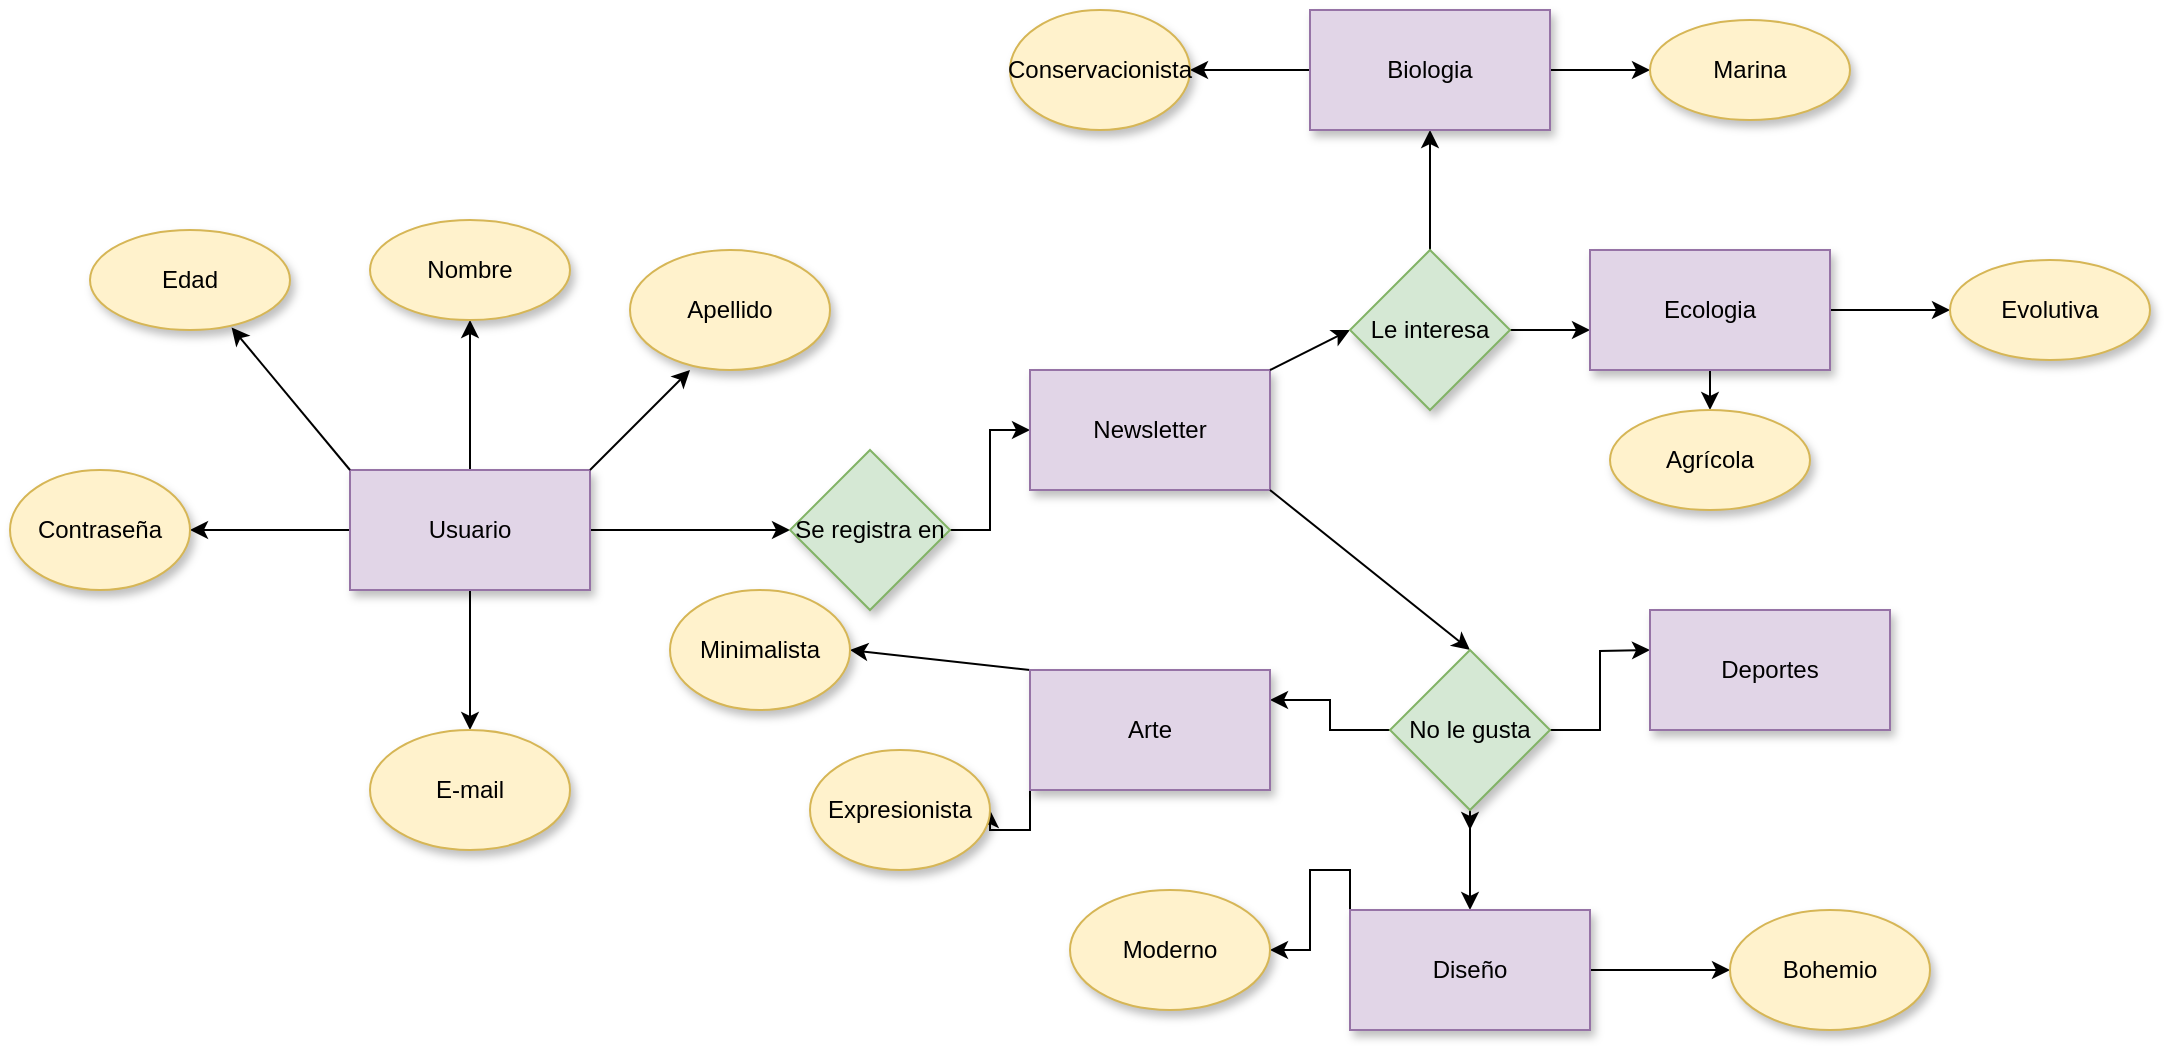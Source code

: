 <mxfile version="20.8.15" type="github">
  <diagram name="Página-1" id="8A7TZuWNmLD7l289WF7t">
    <mxGraphModel dx="1780" dy="1811" grid="1" gridSize="10" guides="1" tooltips="1" connect="1" arrows="1" fold="1" page="1" pageScale="1" pageWidth="827" pageHeight="1169" math="0" shadow="0">
      <root>
        <mxCell id="0" />
        <mxCell id="1" parent="0" />
        <mxCell id="3NBMnBzRhoccwVoPlijh-3" value="" style="edgeStyle=orthogonalEdgeStyle;rounded=0;orthogonalLoop=1;jettySize=auto;html=1;" edge="1" parent="1" source="3NBMnBzRhoccwVoPlijh-1" target="3NBMnBzRhoccwVoPlijh-2">
          <mxGeometry relative="1" as="geometry" />
        </mxCell>
        <mxCell id="3NBMnBzRhoccwVoPlijh-7" value="" style="edgeStyle=orthogonalEdgeStyle;rounded=0;orthogonalLoop=1;jettySize=auto;html=1;" edge="1" parent="1" source="3NBMnBzRhoccwVoPlijh-1">
          <mxGeometry relative="1" as="geometry">
            <mxPoint x="170" y="170" as="targetPoint" />
          </mxGeometry>
        </mxCell>
        <mxCell id="3NBMnBzRhoccwVoPlijh-9" value="" style="edgeStyle=orthogonalEdgeStyle;rounded=0;orthogonalLoop=1;jettySize=auto;html=1;" edge="1" parent="1" source="3NBMnBzRhoccwVoPlijh-1">
          <mxGeometry relative="1" as="geometry">
            <mxPoint x="30" y="70" as="targetPoint" />
          </mxGeometry>
        </mxCell>
        <mxCell id="3NBMnBzRhoccwVoPlijh-11" value="" style="edgeStyle=orthogonalEdgeStyle;rounded=0;orthogonalLoop=1;jettySize=auto;html=1;" edge="1" parent="1" source="3NBMnBzRhoccwVoPlijh-1" target="3NBMnBzRhoccwVoPlijh-10">
          <mxGeometry relative="1" as="geometry" />
        </mxCell>
        <mxCell id="3NBMnBzRhoccwVoPlijh-1" value="Usuario" style="rounded=0;whiteSpace=wrap;html=1;fillColor=#e1d5e7;strokeColor=#9673a6;gradientColor=none;glass=0;shadow=1;" vertex="1" parent="1">
          <mxGeometry x="110" y="40" width="120" height="60" as="geometry" />
        </mxCell>
        <mxCell id="3NBMnBzRhoccwVoPlijh-5" value="" style="edgeStyle=orthogonalEdgeStyle;rounded=0;orthogonalLoop=1;jettySize=auto;html=1;" edge="1" parent="1" source="3NBMnBzRhoccwVoPlijh-2" target="3NBMnBzRhoccwVoPlijh-4">
          <mxGeometry relative="1" as="geometry" />
        </mxCell>
        <mxCell id="3NBMnBzRhoccwVoPlijh-2" value="Se registra en " style="rhombus;whiteSpace=wrap;html=1;fillColor=#d5e8d4;strokeColor=#82b366;rounded=0;glass=0;shadow=1;" vertex="1" parent="1">
          <mxGeometry x="330" y="30" width="80" height="80" as="geometry" />
        </mxCell>
        <mxCell id="3NBMnBzRhoccwVoPlijh-4" value="Newsletter" style="rounded=0;whiteSpace=wrap;html=1;fillColor=#e1d5e7;strokeColor=#9673a6;glass=0;shadow=1;" vertex="1" parent="1">
          <mxGeometry x="450" y="-10" width="120" height="60" as="geometry" />
        </mxCell>
        <mxCell id="3NBMnBzRhoccwVoPlijh-10" value="Nombre" style="ellipse;whiteSpace=wrap;html=1;fillColor=#fff2cc;strokeColor=#d6b656;rounded=0;glass=0;shadow=1;" vertex="1" parent="1">
          <mxGeometry x="120" y="-85" width="100" height="50" as="geometry" />
        </mxCell>
        <mxCell id="3NBMnBzRhoccwVoPlijh-14" value="" style="endArrow=classic;html=1;rounded=0;" edge="1" parent="1">
          <mxGeometry width="50" height="50" relative="1" as="geometry">
            <mxPoint x="230" y="40" as="sourcePoint" />
            <mxPoint x="280" y="-10" as="targetPoint" />
          </mxGeometry>
        </mxCell>
        <mxCell id="3NBMnBzRhoccwVoPlijh-18" value="Contraseña" style="ellipse;whiteSpace=wrap;html=1;rounded=0;shadow=1;glass=0;sketch=0;fillColor=#fff2cc;strokeColor=#d6b656;" vertex="1" parent="1">
          <mxGeometry x="-60" y="40" width="90" height="60" as="geometry" />
        </mxCell>
        <mxCell id="3NBMnBzRhoccwVoPlijh-19" value="Edad" style="ellipse;whiteSpace=wrap;html=1;rounded=0;shadow=1;glass=0;sketch=0;fillColor=#fff2cc;strokeColor=#d6b656;" vertex="1" parent="1">
          <mxGeometry x="-20" y="-80" width="100" height="50" as="geometry" />
        </mxCell>
        <mxCell id="3NBMnBzRhoccwVoPlijh-20" value="Apellido" style="ellipse;whiteSpace=wrap;html=1;rounded=0;shadow=1;glass=0;sketch=0;fillColor=#fff2cc;strokeColor=#d6b656;" vertex="1" parent="1">
          <mxGeometry x="250" y="-70" width="100" height="60" as="geometry" />
        </mxCell>
        <mxCell id="3NBMnBzRhoccwVoPlijh-22" value="" style="endArrow=classic;html=1;rounded=0;exitX=0;exitY=0;exitDx=0;exitDy=0;entryX=0.708;entryY=0.975;entryDx=0;entryDy=0;entryPerimeter=0;" edge="1" parent="1" source="3NBMnBzRhoccwVoPlijh-1" target="3NBMnBzRhoccwVoPlijh-19">
          <mxGeometry width="50" height="50" relative="1" as="geometry">
            <mxPoint x="80" as="sourcePoint" />
            <mxPoint x="130" y="-50" as="targetPoint" />
          </mxGeometry>
        </mxCell>
        <mxCell id="3NBMnBzRhoccwVoPlijh-23" value="E-mail" style="ellipse;whiteSpace=wrap;html=1;rounded=0;shadow=1;glass=0;sketch=0;fillColor=#fff2cc;strokeColor=#d6b656;" vertex="1" parent="1">
          <mxGeometry x="120" y="170" width="100" height="60" as="geometry" />
        </mxCell>
        <mxCell id="3NBMnBzRhoccwVoPlijh-25" value="" style="endArrow=classic;html=1;rounded=0;exitX=1;exitY=0;exitDx=0;exitDy=0;entryX=0;entryY=0.5;entryDx=0;entryDy=0;" edge="1" parent="1" source="3NBMnBzRhoccwVoPlijh-4" target="3NBMnBzRhoccwVoPlijh-26">
          <mxGeometry width="50" height="50" relative="1" as="geometry">
            <mxPoint x="610" y="20" as="sourcePoint" />
            <mxPoint x="630" as="targetPoint" />
          </mxGeometry>
        </mxCell>
        <mxCell id="3NBMnBzRhoccwVoPlijh-30" style="edgeStyle=orthogonalEdgeStyle;rounded=0;orthogonalLoop=1;jettySize=auto;html=1;exitX=0.5;exitY=0;exitDx=0;exitDy=0;" edge="1" parent="1" source="3NBMnBzRhoccwVoPlijh-26">
          <mxGeometry relative="1" as="geometry">
            <mxPoint x="650" y="-130" as="targetPoint" />
          </mxGeometry>
        </mxCell>
        <mxCell id="3NBMnBzRhoccwVoPlijh-32" style="edgeStyle=orthogonalEdgeStyle;rounded=0;orthogonalLoop=1;jettySize=auto;html=1;exitX=1;exitY=0.5;exitDx=0;exitDy=0;" edge="1" parent="1" source="3NBMnBzRhoccwVoPlijh-26">
          <mxGeometry relative="1" as="geometry">
            <mxPoint x="730" y="-30" as="targetPoint" />
          </mxGeometry>
        </mxCell>
        <mxCell id="3NBMnBzRhoccwVoPlijh-26" value="Le interesa " style="rhombus;whiteSpace=wrap;html=1;rounded=0;shadow=1;glass=0;sketch=0;fillColor=#d5e8d4;strokeColor=#82b366;" vertex="1" parent="1">
          <mxGeometry x="610" y="-70" width="80" height="80" as="geometry" />
        </mxCell>
        <mxCell id="3NBMnBzRhoccwVoPlijh-27" value="" style="endArrow=classic;html=1;rounded=0;exitX=1;exitY=1;exitDx=0;exitDy=0;entryX=0.5;entryY=0;entryDx=0;entryDy=0;" edge="1" parent="1" source="3NBMnBzRhoccwVoPlijh-4" target="3NBMnBzRhoccwVoPlijh-28">
          <mxGeometry width="50" height="50" relative="1" as="geometry">
            <mxPoint x="390" y="150" as="sourcePoint" />
            <mxPoint x="630" y="120" as="targetPoint" />
          </mxGeometry>
        </mxCell>
        <mxCell id="3NBMnBzRhoccwVoPlijh-35" style="edgeStyle=orthogonalEdgeStyle;rounded=0;orthogonalLoop=1;jettySize=auto;html=1;exitX=0.5;exitY=1;exitDx=0;exitDy=0;" edge="1" parent="1" source="3NBMnBzRhoccwVoPlijh-28">
          <mxGeometry relative="1" as="geometry">
            <mxPoint x="670" y="220" as="targetPoint" />
          </mxGeometry>
        </mxCell>
        <mxCell id="3NBMnBzRhoccwVoPlijh-36" style="edgeStyle=orthogonalEdgeStyle;rounded=0;orthogonalLoop=1;jettySize=auto;html=1;exitX=1;exitY=0.5;exitDx=0;exitDy=0;" edge="1" parent="1" source="3NBMnBzRhoccwVoPlijh-28">
          <mxGeometry relative="1" as="geometry">
            <mxPoint x="760" y="130" as="targetPoint" />
          </mxGeometry>
        </mxCell>
        <mxCell id="3NBMnBzRhoccwVoPlijh-62" style="edgeStyle=orthogonalEdgeStyle;rounded=0;orthogonalLoop=1;jettySize=auto;html=1;exitX=0;exitY=0.5;exitDx=0;exitDy=0;entryX=1;entryY=0.25;entryDx=0;entryDy=0;" edge="1" parent="1" source="3NBMnBzRhoccwVoPlijh-28" target="3NBMnBzRhoccwVoPlijh-60">
          <mxGeometry relative="1" as="geometry" />
        </mxCell>
        <mxCell id="3NBMnBzRhoccwVoPlijh-67" style="edgeStyle=orthogonalEdgeStyle;rounded=0;orthogonalLoop=1;jettySize=auto;html=1;exitX=0.5;exitY=1;exitDx=0;exitDy=0;entryX=0.5;entryY=0;entryDx=0;entryDy=0;" edge="1" parent="1" source="3NBMnBzRhoccwVoPlijh-28" target="3NBMnBzRhoccwVoPlijh-39">
          <mxGeometry relative="1" as="geometry" />
        </mxCell>
        <mxCell id="3NBMnBzRhoccwVoPlijh-28" value="No le gusta" style="rhombus;whiteSpace=wrap;html=1;rounded=0;shadow=1;glass=0;sketch=0;fillColor=#d5e8d4;strokeColor=#82b366;" vertex="1" parent="1">
          <mxGeometry x="630" y="130" width="80" height="80" as="geometry" />
        </mxCell>
        <mxCell id="3NBMnBzRhoccwVoPlijh-31" value="" style="endArrow=classic;html=1;rounded=0;exitX=0;exitY=0;exitDx=0;exitDy=0;" edge="1" parent="1" source="3NBMnBzRhoccwVoPlijh-60">
          <mxGeometry width="50" height="50" relative="1" as="geometry">
            <mxPoint x="370" y="130" as="sourcePoint" />
            <mxPoint x="360" y="130" as="targetPoint" />
          </mxGeometry>
        </mxCell>
        <mxCell id="3NBMnBzRhoccwVoPlijh-46" style="edgeStyle=orthogonalEdgeStyle;rounded=0;orthogonalLoop=1;jettySize=auto;html=1;exitX=1;exitY=0.5;exitDx=0;exitDy=0;" edge="1" parent="1" source="3NBMnBzRhoccwVoPlijh-37" target="3NBMnBzRhoccwVoPlijh-47">
          <mxGeometry relative="1" as="geometry">
            <mxPoint x="760" y="-160" as="targetPoint" />
          </mxGeometry>
        </mxCell>
        <mxCell id="3NBMnBzRhoccwVoPlijh-55" style="edgeStyle=orthogonalEdgeStyle;rounded=0;orthogonalLoop=1;jettySize=auto;html=1;exitX=0;exitY=0.5;exitDx=0;exitDy=0;" edge="1" parent="1" source="3NBMnBzRhoccwVoPlijh-37" target="3NBMnBzRhoccwVoPlijh-56">
          <mxGeometry relative="1" as="geometry">
            <mxPoint x="530" y="-160" as="targetPoint" />
          </mxGeometry>
        </mxCell>
        <mxCell id="3NBMnBzRhoccwVoPlijh-37" value="Biologia" style="rounded=0;whiteSpace=wrap;html=1;shadow=1;glass=0;sketch=0;fillColor=#e1d5e7;strokeColor=#9673a6;" vertex="1" parent="1">
          <mxGeometry x="590" y="-190" width="120" height="60" as="geometry" />
        </mxCell>
        <mxCell id="3NBMnBzRhoccwVoPlijh-50" style="edgeStyle=orthogonalEdgeStyle;rounded=0;orthogonalLoop=1;jettySize=auto;html=1;exitX=0.5;exitY=1;exitDx=0;exitDy=0;" edge="1" parent="1" source="3NBMnBzRhoccwVoPlijh-38">
          <mxGeometry relative="1" as="geometry">
            <mxPoint x="790" y="10" as="targetPoint" />
          </mxGeometry>
        </mxCell>
        <mxCell id="3NBMnBzRhoccwVoPlijh-52" style="edgeStyle=orthogonalEdgeStyle;rounded=0;orthogonalLoop=1;jettySize=auto;html=1;exitX=1;exitY=0.5;exitDx=0;exitDy=0;" edge="1" parent="1" source="3NBMnBzRhoccwVoPlijh-38" target="3NBMnBzRhoccwVoPlijh-53">
          <mxGeometry relative="1" as="geometry">
            <mxPoint x="880" y="-40" as="targetPoint" />
          </mxGeometry>
        </mxCell>
        <mxCell id="3NBMnBzRhoccwVoPlijh-38" value="Ecologia" style="rounded=0;whiteSpace=wrap;html=1;shadow=1;glass=0;sketch=0;fillColor=#e1d5e7;strokeColor=#9673a6;" vertex="1" parent="1">
          <mxGeometry x="730" y="-70" width="120" height="60" as="geometry" />
        </mxCell>
        <mxCell id="3NBMnBzRhoccwVoPlijh-44" style="edgeStyle=orthogonalEdgeStyle;rounded=0;orthogonalLoop=1;jettySize=auto;html=1;exitX=1;exitY=0.5;exitDx=0;exitDy=0;" edge="1" parent="1" source="3NBMnBzRhoccwVoPlijh-39" target="3NBMnBzRhoccwVoPlijh-45">
          <mxGeometry relative="1" as="geometry">
            <mxPoint x="760" y="250" as="targetPoint" />
          </mxGeometry>
        </mxCell>
        <mxCell id="3NBMnBzRhoccwVoPlijh-69" style="edgeStyle=orthogonalEdgeStyle;rounded=0;orthogonalLoop=1;jettySize=auto;html=1;exitX=0;exitY=0;exitDx=0;exitDy=0;entryX=1;entryY=0.5;entryDx=0;entryDy=0;" edge="1" parent="1" source="3NBMnBzRhoccwVoPlijh-39" target="3NBMnBzRhoccwVoPlijh-42">
          <mxGeometry relative="1" as="geometry" />
        </mxCell>
        <mxCell id="3NBMnBzRhoccwVoPlijh-39" value="Diseño" style="rounded=0;whiteSpace=wrap;html=1;shadow=1;glass=0;sketch=0;fillColor=#e1d5e7;strokeColor=#9673a6;" vertex="1" parent="1">
          <mxGeometry x="610" y="260" width="120" height="60" as="geometry" />
        </mxCell>
        <mxCell id="3NBMnBzRhoccwVoPlijh-40" value="Deportes" style="rounded=0;whiteSpace=wrap;html=1;shadow=1;glass=0;sketch=0;fillColor=#e1d5e7;strokeColor=#9673a6;" vertex="1" parent="1">
          <mxGeometry x="760" y="110" width="120" height="60" as="geometry" />
        </mxCell>
        <mxCell id="3NBMnBzRhoccwVoPlijh-42" value="Moderno" style="ellipse;whiteSpace=wrap;html=1;rounded=0;shadow=1;glass=0;sketch=0;fillColor=#fff2cc;strokeColor=#d6b656;" vertex="1" parent="1">
          <mxGeometry x="470" y="250" width="100" height="60" as="geometry" />
        </mxCell>
        <mxCell id="3NBMnBzRhoccwVoPlijh-45" value="Bohemio" style="ellipse;whiteSpace=wrap;html=1;rounded=0;shadow=1;glass=0;sketch=0;fillColor=#fff2cc;strokeColor=#d6b656;" vertex="1" parent="1">
          <mxGeometry x="800" y="260" width="100" height="60" as="geometry" />
        </mxCell>
        <mxCell id="3NBMnBzRhoccwVoPlijh-47" value="Marina" style="ellipse;whiteSpace=wrap;html=1;rounded=0;shadow=1;glass=0;sketch=0;fillColor=#fff2cc;strokeColor=#d6b656;" vertex="1" parent="1">
          <mxGeometry x="760" y="-185" width="100" height="50" as="geometry" />
        </mxCell>
        <mxCell id="3NBMnBzRhoccwVoPlijh-48" value="Agrícola" style="ellipse;whiteSpace=wrap;html=1;rounded=0;shadow=1;glass=0;sketch=0;fillColor=#fff2cc;strokeColor=#d6b656;" vertex="1" parent="1">
          <mxGeometry x="740" y="10" width="100" height="50" as="geometry" />
        </mxCell>
        <mxCell id="3NBMnBzRhoccwVoPlijh-53" value="Evolutiva" style="ellipse;whiteSpace=wrap;html=1;rounded=0;shadow=1;glass=0;sketch=0;fillColor=#fff2cc;strokeColor=#d6b656;" vertex="1" parent="1">
          <mxGeometry x="910" y="-65" width="100" height="50" as="geometry" />
        </mxCell>
        <mxCell id="3NBMnBzRhoccwVoPlijh-56" value="Conservacionista" style="ellipse;whiteSpace=wrap;html=1;rounded=0;shadow=1;glass=0;sketch=0;fillColor=#fff2cc;strokeColor=#d6b656;" vertex="1" parent="1">
          <mxGeometry x="440" y="-190" width="90" height="60" as="geometry" />
        </mxCell>
        <mxCell id="3NBMnBzRhoccwVoPlijh-64" style="edgeStyle=orthogonalEdgeStyle;rounded=0;orthogonalLoop=1;jettySize=auto;html=1;exitX=0;exitY=1;exitDx=0;exitDy=0;" edge="1" parent="1" source="3NBMnBzRhoccwVoPlijh-60" target="3NBMnBzRhoccwVoPlijh-65">
          <mxGeometry relative="1" as="geometry">
            <mxPoint x="450" y="180" as="targetPoint" />
          </mxGeometry>
        </mxCell>
        <mxCell id="3NBMnBzRhoccwVoPlijh-60" value="Arte" style="rounded=0;whiteSpace=wrap;html=1;shadow=1;glass=0;sketch=0;fillColor=#e1d5e7;strokeColor=#9673a6;" vertex="1" parent="1">
          <mxGeometry x="450" y="140" width="120" height="60" as="geometry" />
        </mxCell>
        <mxCell id="3NBMnBzRhoccwVoPlijh-65" value="Expresionista" style="ellipse;whiteSpace=wrap;html=1;rounded=0;shadow=1;glass=0;sketch=0;fillColor=#fff2cc;strokeColor=#d6b656;" vertex="1" parent="1">
          <mxGeometry x="340" y="180" width="90" height="60" as="geometry" />
        </mxCell>
        <mxCell id="3NBMnBzRhoccwVoPlijh-66" value="Minimalista" style="ellipse;whiteSpace=wrap;html=1;rounded=0;shadow=1;glass=0;sketch=0;fillColor=#fff2cc;strokeColor=#d6b656;" vertex="1" parent="1">
          <mxGeometry x="270" y="100" width="90" height="60" as="geometry" />
        </mxCell>
      </root>
    </mxGraphModel>
  </diagram>
</mxfile>

